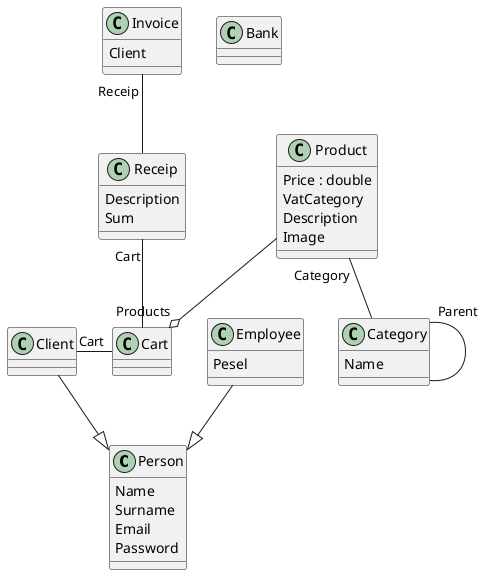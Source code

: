 @startuml

class Person{
    Name 
    Surname 
    Email
    Password
}

class Client{
    'Cart
}

class Employee{
    Pesel
}

class Category{
    Name
}

class Product{
    Price : double
    VatCategory
    Description
    Image
}

class Cart{
    'Products[] 
}

class Receip{
    Description
    Sum
    'Cart
}

class Invoice{
    Client
    'Receip
}

class Bank{
    
}

Client --|> Person
Employee --|> Person
Product --o "Products"   Cart
'Cart zawiera 0 lub więcej Produktów, pod nazwą Products

Client "Cart" - Cart
Invoice "Receip" -- Receip
Receip "Cart" -- Cart

Product "Category" -- Category
Category "Parent" -- Category

@enduml